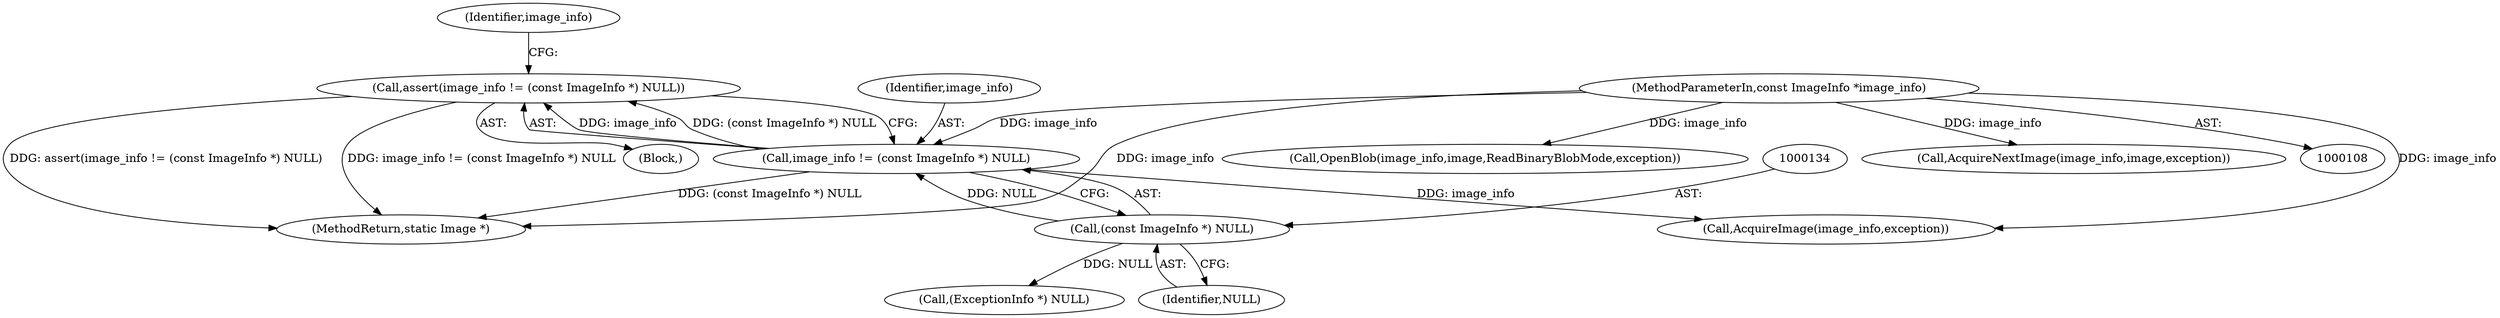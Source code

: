 digraph "0_ImageMagick_8ea44b48a182dd46d018f4b4f09a5e2ee9638105@API" {
"1000130" [label="(Call,assert(image_info != (const ImageInfo *) NULL))"];
"1000131" [label="(Call,image_info != (const ImageInfo *) NULL)"];
"1000109" [label="(MethodParameterIn,const ImageInfo *image_info)"];
"1000133" [label="(Call,(const ImageInfo *) NULL)"];
"1000109" [label="(MethodParameterIn,const ImageInfo *image_info)"];
"1000111" [label="(Block,)"];
"1000131" [label="(Call,image_info != (const ImageInfo *) NULL)"];
"1000171" [label="(Call,AcquireImage(image_info,exception))"];
"1000176" [label="(Call,OpenBlob(image_info,image,ReadBinaryBlobMode,exception))"];
"1000132" [label="(Identifier,image_info)"];
"1001710" [label="(MethodReturn,static Image *)"];
"1000160" [label="(Call,(ExceptionInfo *) NULL)"];
"1000135" [label="(Identifier,NULL)"];
"1000139" [label="(Identifier,image_info)"];
"1000133" [label="(Call,(const ImageInfo *) NULL)"];
"1001660" [label="(Call,AcquireNextImage(image_info,image,exception))"];
"1000130" [label="(Call,assert(image_info != (const ImageInfo *) NULL))"];
"1000130" -> "1000111"  [label="AST: "];
"1000130" -> "1000131"  [label="CFG: "];
"1000131" -> "1000130"  [label="AST: "];
"1000139" -> "1000130"  [label="CFG: "];
"1000130" -> "1001710"  [label="DDG: assert(image_info != (const ImageInfo *) NULL)"];
"1000130" -> "1001710"  [label="DDG: image_info != (const ImageInfo *) NULL"];
"1000131" -> "1000130"  [label="DDG: image_info"];
"1000131" -> "1000130"  [label="DDG: (const ImageInfo *) NULL"];
"1000131" -> "1000133"  [label="CFG: "];
"1000132" -> "1000131"  [label="AST: "];
"1000133" -> "1000131"  [label="AST: "];
"1000131" -> "1001710"  [label="DDG: (const ImageInfo *) NULL"];
"1000109" -> "1000131"  [label="DDG: image_info"];
"1000133" -> "1000131"  [label="DDG: NULL"];
"1000131" -> "1000171"  [label="DDG: image_info"];
"1000109" -> "1000108"  [label="AST: "];
"1000109" -> "1001710"  [label="DDG: image_info"];
"1000109" -> "1000171"  [label="DDG: image_info"];
"1000109" -> "1000176"  [label="DDG: image_info"];
"1000109" -> "1001660"  [label="DDG: image_info"];
"1000133" -> "1000135"  [label="CFG: "];
"1000134" -> "1000133"  [label="AST: "];
"1000135" -> "1000133"  [label="AST: "];
"1000133" -> "1000160"  [label="DDG: NULL"];
}
